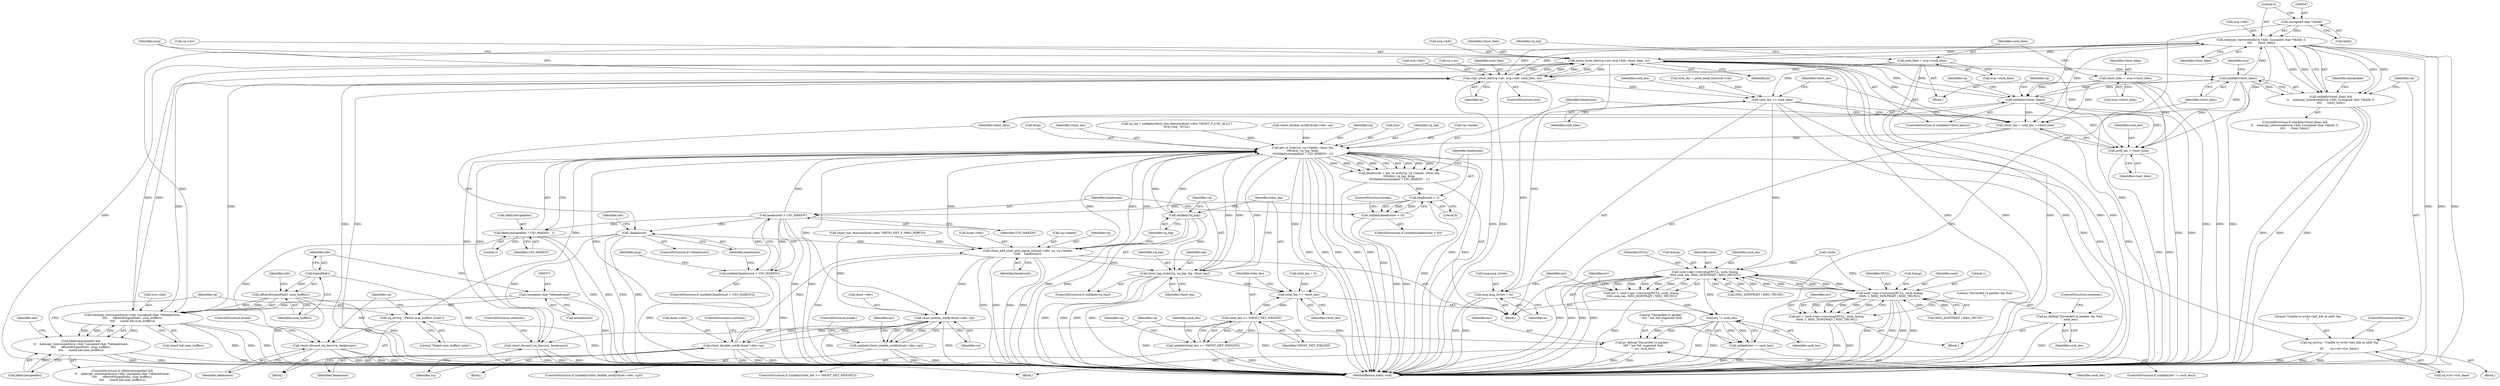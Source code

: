 digraph "0_linux_d8316f3991d207fe32881a9ac20241be8fa2bad0_0@API" {
"1000342" [label="(Call,memcpy_toiovecend(nvq->hdr, (unsigned char *)&hdr, 0,\n\t\t\t\t      vhost_hlen))"];
"1000289" [label="(Call,move_iovec_hdr(vq->iov, nvq->hdr, vhost_hlen, in))"];
"1000299" [label="(Call,copy_iovec_hdr(vq->iov, nvq->hdr, sock_hlen, in))"];
"1000342" [label="(Call,memcpy_toiovecend(nvq->hdr, (unsigned char *)&hdr, 0,\n\t\t\t\t      vhost_hlen))"];
"1000346" [label="(Call,(unsigned char *)&hdr)"];
"1000340" [label="(Call,unlikely(vhost_hlen))"];
"1000287" [label="(Call,unlikely((vhost_hlen)))"];
"1000167" [label="(Call,vhost_hlen = nvq->vhost_hlen)"];
"1000366" [label="(Call,memcpy_toiovecend(nvq->hdr, (unsigned char *)&headcount,\n\t\t\t\t      offsetof(typeof(hdr), num_buffers),\n\t\t\t\t      sizeof hdr.num_buffers))"];
"1000370" [label="(Call,(unsigned char *)&headcount)"];
"1000374" [label="(Call,offsetof(typeof(hdr), num_buffers))"];
"1000375" [label="(Call,typeof(hdr))"];
"1000172" [label="(Call,sock_hlen = nvq->sock_hlen)"];
"1000210" [label="(Call,vhost_len = sock_len + vhost_hlen)"];
"1000217" [label="(Call,get_rx_bufs(vq, vq->heads, vhost_len,\n\t\t\t\t\t&in, vq_log, &log,\n\t\t\t\t\tlikely(mergeable) ? UIO_MAXIOV : 1))"];
"1000215" [label="(Call,headcount = get_rx_bufs(vq, vq->heads, vhost_len,\n\t\t\t\t\t&in, vq_log, &log,\n\t\t\t\t\tlikely(mergeable) ? UIO_MAXIOV : 1))"];
"1000235" [label="(Call,headcount < 0)"];
"1000234" [label="(Call,unlikely(headcount < 0))"];
"1000241" [label="(Call,headcount > UIO_MAXIOV)"];
"1000228" [label="(Call,likely(mergeable) ? UIO_MAXIOV : 1)"];
"1000240" [label="(Call,unlikely(headcount > UIO_MAXIOV))"];
"1000266" [label="(Call,!headcount)"];
"1000334" [label="(Call,vhost_discard_vq_desc(vq, headcount))"];
"1000386" [label="(Call,vhost_discard_vq_desc(vq, headcount))"];
"1000390" [label="(Call,vhost_add_used_and_signal_n(&net->dev, vq, vq->heads,\n\t\t\t\t\t    headcount))"];
"1000271" [label="(Call,vhost_enable_notify(&net->dev, vq))"];
"1000270" [label="(Call,unlikely(vhost_enable_notify(&net->dev, vq)))"];
"1000278" [label="(Call,vhost_disable_notify(&net->dev, vq))"];
"1000403" [label="(Call,vhost_log_write(vq, vq_log, log, vhost_len))"];
"1000408" [label="(Call,total_len += vhost_len)"];
"1000413" [label="(Call,total_len >= VHOST_NET_WEIGHT)"];
"1000412" [label="(Call,unlikely(total_len >= VHOST_NET_WEIGHT))"];
"1000353" [label="(Call,vq_err(vq, \"Unable to write vnet_hdr at addr %p\n\",\n\t\t\t       vq->iov->iov_base))"];
"1000383" [label="(Call,vq_err(vq, \"Failed num_buffers write\"))"];
"1000401" [label="(Call,unlikely(vq_log))"];
"1000212" [label="(Call,sock_len + vhost_hlen)"];
"1000207" [label="(Call,sock_len += sock_hlen)"];
"1000261" [label="(Call,pr_debug(\"Discarded rx packet: len %zd\n\", sock_len))"];
"1000315" [label="(Call,sock->ops->recvmsg(NULL, sock, &msg,\n\t\t\t\t\t sock_len, MSG_DONTWAIT | MSG_TRUNC))"];
"1000252" [label="(Call,sock->ops->recvmsg(NULL, sock, &msg,\n\t\t\t\t\t\t 1, MSG_DONTWAIT | MSG_TRUNC))"];
"1000250" [label="(Call,err = sock->ops->recvmsg(NULL, sock, &msg,\n\t\t\t\t\t\t 1, MSG_DONTWAIT | MSG_TRUNC))"];
"1000313" [label="(Call,err = sock->ops->recvmsg(NULL, sock, &msg,\n\t\t\t\t\t sock_len, MSG_DONTWAIT | MSG_TRUNC))"];
"1000326" [label="(Call,err != sock_len)"];
"1000325" [label="(Call,unlikely(err != sock_len))"];
"1000330" [label="(Call,pr_debug(\"Discarded rx packet: \"\n\t\t\t\t \" len %d, expected %zd\n\", err, sock_len))"];
"1000308" [label="(Call,msg.msg_iovlen = in)"];
"1000339" [label="(Call,unlikely(vhost_hlen) &&\n\t\t    memcpy_toiovecend(nvq->hdr, (unsigned char *)&hdr, 0,\n\t\t\t\t      vhost_hlen))"];
"1000363" [label="(Call,likely(mergeable) &&\n\t\t    memcpy_toiovecend(nvq->hdr, (unsigned char *)&headcount,\n\t\t\t\t      offsetof(typeof(hdr), num_buffers),\n\t\t\t\t      sizeof hdr.num_buffers))"];
"1000414" [label="(Identifier,total_len)"];
"1000340" [label="(Call,unlikely(vhost_hlen))"];
"1000225" [label="(Identifier,vq_log)"];
"1000382" [label="(Block,)"];
"1000276" [label="(Identifier,vq)"];
"1000364" [label="(Call,likely(mergeable))"];
"1000172" [label="(Call,sock_hlen = nvq->sock_hlen)"];
"1000281" [label="(Identifier,net)"];
"1000113" [label="(Block,)"];
"1000178" [label="(Identifier,vq_log)"];
"1000270" [label="(Call,unlikely(vhost_enable_notify(&net->dev, vq)))"];
"1000234" [label="(Call,unlikely(headcount < 0))"];
"1000251" [label="(Identifier,err)"];
"1000314" [label="(Identifier,err)"];
"1000351" [label="(Identifier,vhost_hlen)"];
"1000219" [label="(Call,vq->heads)"];
"1000271" [label="(Call,vhost_enable_notify(&net->dev, vq))"];
"1000334" [label="(Call,vhost_discard_vq_desc(vq, headcount))"];
"1000378" [label="(Call,sizeof hdr.num_buffers)"];
"1000215" [label="(Call,headcount = get_rx_bufs(vq, vq->heads, vhost_len,\n\t\t\t\t\t&in, vq_log, &log,\n\t\t\t\t\tlikely(mergeable) ? UIO_MAXIOV : 1))"];
"1000242" [label="(Identifier,headcount)"];
"1000263" [label="(Identifier,sock_len)"];
"1000407" [label="(Identifier,vhost_len)"];
"1000388" [label="(Identifier,headcount)"];
"1000212" [label="(Call,sock_len + vhost_hlen)"];
"1000253" [label="(Identifier,NULL)"];
"1000355" [label="(Literal,\"Unable to write vnet_hdr at addr %p\n\")"];
"1000403" [label="(Call,vhost_log_write(vq, vq_log, log, vhost_len))"];
"1000262" [label="(Literal,\"Discarded rx packet: len %zd\n\")"];
"1000321" [label="(Call,MSG_DONTWAIT | MSG_TRUNC)"];
"1000226" [label="(Call,&log)"];
"1000384" [label="(Identifier,vq)"];
"1000285" [label="(ControlStructure,break;)"];
"1000377" [label="(Identifier,num_buffers)"];
"1000406" [label="(Identifier,log)"];
"1000320" [label="(Identifier,sock_len)"];
"1000361" [label="(ControlStructure,break;)"];
"1000387" [label="(Identifier,vq)"];
"1000243" [label="(Identifier,UIO_MAXIOV)"];
"1000367" [label="(Call,nvq->hdr)"];
"1000316" [label="(Identifier,NULL)"];
"1000240" [label="(Call,unlikely(headcount > UIO_MAXIOV))"];
"1000309" [label="(Call,msg.msg_iovlen)"];
"1000331" [label="(Literal,\"Discarded rx packet: \"\n\t\t\t\t \" len %d, expected %zd\n\")"];
"1000222" [label="(Identifier,vhost_len)"];
"1000207" [label="(Call,sock_len += sock_hlen)"];
"1000247" [label="(Identifier,msg)"];
"1000279" [label="(Call,&net->dev)"];
"1000362" [label="(ControlStructure,if (likely(mergeable) &&\n\t\t    memcpy_toiovecend(nvq->hdr, (unsigned char *)&headcount,\n\t\t\t\t      offsetof(typeof(hdr), num_buffers),\n\t\t\t\t      sizeof hdr.num_buffers)))"];
"1000289" [label="(Call,move_iovec_hdr(vq->iov, nvq->hdr, vhost_hlen, in))"];
"1000193" [label="(Call,vhost_has_feature(&net->dev, VIRTIO_NET_F_MRG_RXBUF))"];
"1000342" [label="(Call,memcpy_toiovecend(nvq->hdr, (unsigned char *)&hdr, 0,\n\t\t\t\t      vhost_hlen))"];
"1000313" [label="(Call,err = sock->ops->recvmsg(NULL, sock, &msg,\n\t\t\t\t\t sock_len, MSG_DONTWAIT | MSG_TRUNC))"];
"1000216" [label="(Identifier,headcount)"];
"1000372" [label="(Call,&headcount)"];
"1000239" [label="(ControlStructure,if (unlikely(headcount > UIO_MAXIOV)))"];
"1000326" [label="(Call,err != sock_len)"];
"1000415" [label="(Identifier,VHOST_NET_WEIGHT)"];
"1000177" [label="(Call,vq_log = unlikely(vhost_has_feature(&net->dev, VHOST_F_LOG_ALL)) ?\n\t\tvq->log : NULL)"];
"1000168" [label="(Identifier,vhost_hlen)"];
"1000401" [label="(Call,unlikely(vq_log))"];
"1000429" [label="(MethodReturn,static void)"];
"1000375" [label="(Call,typeof(hdr))"];
"1000161" [label="(Call,vhost_disable_notify(&net->dev, vq))"];
"1000356" [label="(Call,vq->iov->iov_base)"];
"1000286" [label="(ControlStructure,if (unlikely((vhost_hlen))))"];
"1000269" [label="(ControlStructure,if (unlikely(vhost_enable_notify(&net->dev, vq))))"];
"1000312" [label="(Identifier,in)"];
"1000370" [label="(Call,(unsigned char *)&headcount)"];
"1000315" [label="(Call,sock->ops->recvmsg(NULL, sock, &msg,\n\t\t\t\t\t sock_len, MSG_DONTWAIT | MSG_TRUNC))"];
"1000267" [label="(Identifier,headcount)"];
"1000338" [label="(ControlStructure,if (unlikely(vhost_hlen) &&\n\t\t    memcpy_toiovecend(nvq->hdr, (unsigned char *)&hdr, 0,\n\t\t\t\t      vhost_hlen)))"];
"1000374" [label="(Call,offsetof(typeof(hdr), num_buffers))"];
"1000408" [label="(Call,total_len += vhost_len)"];
"1000250" [label="(Call,err = sock->ops->recvmsg(NULL, sock, &msg,\n\t\t\t\t\t\t 1, MSG_DONTWAIT | MSG_TRUNC))"];
"1000350" [label="(Literal,0)"];
"1000297" [label="(Identifier,in)"];
"1000328" [label="(Identifier,sock_len)"];
"1000396" [label="(Call,vq->heads)"];
"1000327" [label="(Identifier,err)"];
"1000332" [label="(Identifier,err)"];
"1000278" [label="(Call,vhost_disable_notify(&net->dev, vq))"];
"1000333" [label="(Identifier,sock_len)"];
"1000383" [label="(Call,vq_err(vq, \"Failed num_buffers write\"))"];
"1000206" [label="(Block,)"];
"1000318" [label="(Call,&msg)"];
"1000228" [label="(Call,likely(mergeable) ? UIO_MAXIOV : 1)"];
"1000236" [label="(Identifier,headcount)"];
"1000277" [label="(Block,)"];
"1000411" [label="(ControlStructure,if (unlikely(total_len >= VHOST_NET_WEIGHT)))"];
"1000343" [label="(Call,nvq->hdr)"];
"1000233" [label="(ControlStructure,if (unlikely(headcount < 0)))"];
"1000158" [label="(Call,!sock)"];
"1000363" [label="(Call,likely(mergeable) &&\n\t\t    memcpy_toiovecend(nvq->hdr, (unsigned char *)&headcount,\n\t\t\t\t      offsetof(typeof(hdr), num_buffers),\n\t\t\t\t      sizeof hdr.num_buffers))"];
"1000232" [label="(Literal,1)"];
"1000335" [label="(Identifier,vq)"];
"1000274" [label="(Identifier,net)"];
"1000218" [label="(Identifier,vq)"];
"1000380" [label="(Identifier,hdr)"];
"1000365" [label="(Identifier,mergeable)"];
"1000324" [label="(ControlStructure,if (unlikely(err != sock_len)))"];
"1000266" [label="(Call,!headcount)"];
"1000235" [label="(Call,headcount < 0)"];
"1000325" [label="(Call,unlikely(err != sock_len))"];
"1000308" [label="(Call,msg.msg_iovlen = in)"];
"1000238" [label="(ControlStructure,break;)"];
"1000420" [label="(Identifier,vq)"];
"1000376" [label="(Identifier,hdr)"];
"1000209" [label="(Identifier,sock_hlen)"];
"1000200" [label="(Call,sock_len = peek_head_len(sock->sk))"];
"1000261" [label="(Call,pr_debug(\"Discarded rx packet: len %zd\n\", sock_len))"];
"1000214" [label="(Identifier,vhost_hlen)"];
"1000353" [label="(Call,vq_err(vq, \"Unable to write vnet_hdr at addr %p\n\",\n\t\t\t       vq->iov->iov_base))"];
"1000136" [label="(Call,total_len = 0)"];
"1000307" [label="(Identifier,in)"];
"1000410" [label="(Identifier,vhost_len)"];
"1000264" [label="(ControlStructure,continue;)"];
"1000244" [label="(Block,)"];
"1000229" [label="(Call,likely(mergeable))"];
"1000405" [label="(Identifier,vq_log)"];
"1000348" [label="(Call,&hdr)"];
"1000272" [label="(Call,&net->dev)"];
"1000341" [label="(Identifier,vhost_hlen)"];
"1000339" [label="(Call,unlikely(vhost_hlen) &&\n\t\t    memcpy_toiovecend(nvq->hdr, (unsigned char *)&hdr, 0,\n\t\t\t\t      vhost_hlen))"];
"1000300" [label="(Call,vq->iov)"];
"1000293" [label="(Call,nvq->hdr)"];
"1000389" [label="(ControlStructure,break;)"];
"1000409" [label="(Identifier,total_len)"];
"1000258" [label="(Call,MSG_DONTWAIT | MSG_TRUNC)"];
"1000306" [label="(Identifier,sock_hlen)"];
"1000283" [label="(Identifier,vq)"];
"1000301" [label="(Identifier,vq)"];
"1000241" [label="(Call,headcount > UIO_MAXIOV)"];
"1000346" [label="(Call,(unsigned char *)&hdr)"];
"1000223" [label="(Call,&in)"];
"1000208" [label="(Identifier,sock_len)"];
"1000413" [label="(Call,total_len >= VHOST_NET_WEIGHT)"];
"1000330" [label="(Call,pr_debug(\"Discarded rx packet: \"\n\t\t\t\t \" len %d, expected %zd\n\", err, sock_len))"];
"1000354" [label="(Identifier,vq)"];
"1000211" [label="(Identifier,vhost_len)"];
"1000393" [label="(Identifier,net)"];
"1000329" [label="(Block,)"];
"1000296" [label="(Identifier,vhost_hlen)"];
"1000290" [label="(Call,vq->iov)"];
"1000317" [label="(Identifier,sock)"];
"1000352" [label="(Block,)"];
"1000255" [label="(Call,&msg)"];
"1000231" [label="(Identifier,UIO_MAXIOV)"];
"1000336" [label="(Identifier,headcount)"];
"1000201" [label="(Identifier,sock_len)"];
"1000402" [label="(Identifier,vq_log)"];
"1000291" [label="(Identifier,vq)"];
"1000299" [label="(Call,copy_iovec_hdr(vq->iov, nvq->hdr, sock_hlen, in))"];
"1000399" [label="(Identifier,headcount)"];
"1000310" [label="(Identifier,msg)"];
"1000298" [label="(ControlStructure,else)"];
"1000265" [label="(ControlStructure,if (!headcount))"];
"1000303" [label="(Call,nvq->hdr)"];
"1000412" [label="(Call,unlikely(total_len >= VHOST_NET_WEIGHT))"];
"1000169" [label="(Call,nvq->vhost_hlen)"];
"1000395" [label="(Identifier,vq)"];
"1000404" [label="(Identifier,vq)"];
"1000386" [label="(Call,vhost_discard_vq_desc(vq, headcount))"];
"1000284" [label="(ControlStructure,continue;)"];
"1000390" [label="(Call,vhost_add_used_and_signal_n(&net->dev, vq, vq->heads,\n\t\t\t\t\t    headcount))"];
"1000174" [label="(Call,nvq->sock_hlen)"];
"1000391" [label="(Call,&net->dev)"];
"1000337" [label="(ControlStructure,continue;)"];
"1000210" [label="(Call,vhost_len = sock_len + vhost_hlen)"];
"1000237" [label="(Literal,0)"];
"1000344" [label="(Identifier,nvq)"];
"1000217" [label="(Call,get_rx_bufs(vq, vq->heads, vhost_len,\n\t\t\t\t\t&in, vq_log, &log,\n\t\t\t\t\tlikely(mergeable) ? UIO_MAXIOV : 1))"];
"1000213" [label="(Identifier,sock_len)"];
"1000252" [label="(Call,sock->ops->recvmsg(NULL, sock, &msg,\n\t\t\t\t\t\t 1, MSG_DONTWAIT | MSG_TRUNC))"];
"1000366" [label="(Call,memcpy_toiovecend(nvq->hdr, (unsigned char *)&headcount,\n\t\t\t\t      offsetof(typeof(hdr), num_buffers),\n\t\t\t\t      sizeof hdr.num_buffers))"];
"1000254" [label="(Identifier,sock)"];
"1000257" [label="(Literal,1)"];
"1000385" [label="(Literal,\"Failed num_buffers write\")"];
"1000287" [label="(Call,unlikely((vhost_hlen)))"];
"1000173" [label="(Identifier,sock_hlen)"];
"1000167" [label="(Call,vhost_hlen = nvq->vhost_hlen)"];
"1000400" [label="(ControlStructure,if (unlikely(vq_log)))"];
"1000288" [label="(Identifier,vhost_hlen)"];
"1000342" -> "1000339"  [label="AST: "];
"1000342" -> "1000351"  [label="CFG: "];
"1000343" -> "1000342"  [label="AST: "];
"1000346" -> "1000342"  [label="AST: "];
"1000350" -> "1000342"  [label="AST: "];
"1000351" -> "1000342"  [label="AST: "];
"1000339" -> "1000342"  [label="CFG: "];
"1000342" -> "1000429"  [label="DDG: "];
"1000342" -> "1000429"  [label="DDG: "];
"1000342" -> "1000429"  [label="DDG: "];
"1000342" -> "1000210"  [label="DDG: "];
"1000342" -> "1000212"  [label="DDG: "];
"1000342" -> "1000287"  [label="DDG: "];
"1000342" -> "1000289"  [label="DDG: "];
"1000342" -> "1000299"  [label="DDG: "];
"1000342" -> "1000339"  [label="DDG: "];
"1000342" -> "1000339"  [label="DDG: "];
"1000342" -> "1000339"  [label="DDG: "];
"1000342" -> "1000339"  [label="DDG: "];
"1000289" -> "1000342"  [label="DDG: "];
"1000299" -> "1000342"  [label="DDG: "];
"1000346" -> "1000342"  [label="DDG: "];
"1000340" -> "1000342"  [label="DDG: "];
"1000342" -> "1000366"  [label="DDG: "];
"1000289" -> "1000286"  [label="AST: "];
"1000289" -> "1000297"  [label="CFG: "];
"1000290" -> "1000289"  [label="AST: "];
"1000293" -> "1000289"  [label="AST: "];
"1000296" -> "1000289"  [label="AST: "];
"1000297" -> "1000289"  [label="AST: "];
"1000310" -> "1000289"  [label="CFG: "];
"1000289" -> "1000429"  [label="DDG: "];
"1000289" -> "1000429"  [label="DDG: "];
"1000289" -> "1000429"  [label="DDG: "];
"1000289" -> "1000429"  [label="DDG: "];
"1000289" -> "1000210"  [label="DDG: "];
"1000289" -> "1000212"  [label="DDG: "];
"1000289" -> "1000287"  [label="DDG: "];
"1000299" -> "1000289"  [label="DDG: "];
"1000299" -> "1000289"  [label="DDG: "];
"1000299" -> "1000289"  [label="DDG: "];
"1000366" -> "1000289"  [label="DDG: "];
"1000287" -> "1000289"  [label="DDG: "];
"1000289" -> "1000299"  [label="DDG: "];
"1000289" -> "1000299"  [label="DDG: "];
"1000289" -> "1000299"  [label="DDG: "];
"1000289" -> "1000308"  [label="DDG: "];
"1000289" -> "1000340"  [label="DDG: "];
"1000289" -> "1000366"  [label="DDG: "];
"1000299" -> "1000298"  [label="AST: "];
"1000299" -> "1000307"  [label="CFG: "];
"1000300" -> "1000299"  [label="AST: "];
"1000303" -> "1000299"  [label="AST: "];
"1000306" -> "1000299"  [label="AST: "];
"1000307" -> "1000299"  [label="AST: "];
"1000310" -> "1000299"  [label="CFG: "];
"1000299" -> "1000429"  [label="DDG: "];
"1000299" -> "1000429"  [label="DDG: "];
"1000299" -> "1000429"  [label="DDG: "];
"1000299" -> "1000429"  [label="DDG: "];
"1000299" -> "1000207"  [label="DDG: "];
"1000366" -> "1000299"  [label="DDG: "];
"1000172" -> "1000299"  [label="DDG: "];
"1000299" -> "1000308"  [label="DDG: "];
"1000299" -> "1000366"  [label="DDG: "];
"1000346" -> "1000348"  [label="CFG: "];
"1000347" -> "1000346"  [label="AST: "];
"1000348" -> "1000346"  [label="AST: "];
"1000350" -> "1000346"  [label="CFG: "];
"1000346" -> "1000429"  [label="DDG: "];
"1000340" -> "1000339"  [label="AST: "];
"1000340" -> "1000341"  [label="CFG: "];
"1000341" -> "1000340"  [label="AST: "];
"1000344" -> "1000340"  [label="CFG: "];
"1000339" -> "1000340"  [label="CFG: "];
"1000340" -> "1000429"  [label="DDG: "];
"1000340" -> "1000210"  [label="DDG: "];
"1000340" -> "1000212"  [label="DDG: "];
"1000340" -> "1000287"  [label="DDG: "];
"1000340" -> "1000339"  [label="DDG: "];
"1000287" -> "1000340"  [label="DDG: "];
"1000287" -> "1000286"  [label="AST: "];
"1000287" -> "1000288"  [label="CFG: "];
"1000288" -> "1000287"  [label="AST: "];
"1000291" -> "1000287"  [label="CFG: "];
"1000301" -> "1000287"  [label="CFG: "];
"1000287" -> "1000429"  [label="DDG: "];
"1000287" -> "1000429"  [label="DDG: "];
"1000287" -> "1000210"  [label="DDG: "];
"1000287" -> "1000212"  [label="DDG: "];
"1000167" -> "1000287"  [label="DDG: "];
"1000167" -> "1000113"  [label="AST: "];
"1000167" -> "1000169"  [label="CFG: "];
"1000168" -> "1000167"  [label="AST: "];
"1000169" -> "1000167"  [label="AST: "];
"1000173" -> "1000167"  [label="CFG: "];
"1000167" -> "1000429"  [label="DDG: "];
"1000167" -> "1000429"  [label="DDG: "];
"1000167" -> "1000210"  [label="DDG: "];
"1000167" -> "1000212"  [label="DDG: "];
"1000366" -> "1000363"  [label="AST: "];
"1000366" -> "1000378"  [label="CFG: "];
"1000367" -> "1000366"  [label="AST: "];
"1000370" -> "1000366"  [label="AST: "];
"1000374" -> "1000366"  [label="AST: "];
"1000378" -> "1000366"  [label="AST: "];
"1000363" -> "1000366"  [label="CFG: "];
"1000366" -> "1000429"  [label="DDG: "];
"1000366" -> "1000429"  [label="DDG: "];
"1000366" -> "1000429"  [label="DDG: "];
"1000366" -> "1000363"  [label="DDG: "];
"1000366" -> "1000363"  [label="DDG: "];
"1000366" -> "1000363"  [label="DDG: "];
"1000370" -> "1000366"  [label="DDG: "];
"1000374" -> "1000366"  [label="DDG: "];
"1000374" -> "1000366"  [label="DDG: "];
"1000370" -> "1000372"  [label="CFG: "];
"1000371" -> "1000370"  [label="AST: "];
"1000372" -> "1000370"  [label="AST: "];
"1000376" -> "1000370"  [label="CFG: "];
"1000370" -> "1000429"  [label="DDG: "];
"1000374" -> "1000377"  [label="CFG: "];
"1000375" -> "1000374"  [label="AST: "];
"1000377" -> "1000374"  [label="AST: "];
"1000380" -> "1000374"  [label="CFG: "];
"1000374" -> "1000429"  [label="DDG: "];
"1000374" -> "1000429"  [label="DDG: "];
"1000375" -> "1000374"  [label="DDG: "];
"1000375" -> "1000376"  [label="CFG: "];
"1000376" -> "1000375"  [label="AST: "];
"1000377" -> "1000375"  [label="CFG: "];
"1000375" -> "1000429"  [label="DDG: "];
"1000172" -> "1000113"  [label="AST: "];
"1000172" -> "1000174"  [label="CFG: "];
"1000173" -> "1000172"  [label="AST: "];
"1000174" -> "1000172"  [label="AST: "];
"1000178" -> "1000172"  [label="CFG: "];
"1000172" -> "1000429"  [label="DDG: "];
"1000172" -> "1000429"  [label="DDG: "];
"1000172" -> "1000207"  [label="DDG: "];
"1000210" -> "1000206"  [label="AST: "];
"1000210" -> "1000212"  [label="CFG: "];
"1000211" -> "1000210"  [label="AST: "];
"1000212" -> "1000210"  [label="AST: "];
"1000216" -> "1000210"  [label="CFG: "];
"1000210" -> "1000429"  [label="DDG: "];
"1000207" -> "1000210"  [label="DDG: "];
"1000210" -> "1000217"  [label="DDG: "];
"1000217" -> "1000215"  [label="AST: "];
"1000217" -> "1000228"  [label="CFG: "];
"1000218" -> "1000217"  [label="AST: "];
"1000219" -> "1000217"  [label="AST: "];
"1000222" -> "1000217"  [label="AST: "];
"1000223" -> "1000217"  [label="AST: "];
"1000225" -> "1000217"  [label="AST: "];
"1000226" -> "1000217"  [label="AST: "];
"1000228" -> "1000217"  [label="AST: "];
"1000215" -> "1000217"  [label="CFG: "];
"1000217" -> "1000429"  [label="DDG: "];
"1000217" -> "1000429"  [label="DDG: "];
"1000217" -> "1000429"  [label="DDG: "];
"1000217" -> "1000429"  [label="DDG: "];
"1000217" -> "1000429"  [label="DDG: "];
"1000217" -> "1000429"  [label="DDG: "];
"1000217" -> "1000429"  [label="DDG: "];
"1000217" -> "1000215"  [label="DDG: "];
"1000217" -> "1000215"  [label="DDG: "];
"1000217" -> "1000215"  [label="DDG: "];
"1000217" -> "1000215"  [label="DDG: "];
"1000217" -> "1000215"  [label="DDG: "];
"1000217" -> "1000215"  [label="DDG: "];
"1000217" -> "1000215"  [label="DDG: "];
"1000403" -> "1000217"  [label="DDG: "];
"1000403" -> "1000217"  [label="DDG: "];
"1000161" -> "1000217"  [label="DDG: "];
"1000278" -> "1000217"  [label="DDG: "];
"1000334" -> "1000217"  [label="DDG: "];
"1000390" -> "1000217"  [label="DDG: "];
"1000390" -> "1000217"  [label="DDG: "];
"1000177" -> "1000217"  [label="DDG: "];
"1000401" -> "1000217"  [label="DDG: "];
"1000241" -> "1000217"  [label="DDG: "];
"1000217" -> "1000271"  [label="DDG: "];
"1000217" -> "1000334"  [label="DDG: "];
"1000217" -> "1000353"  [label="DDG: "];
"1000217" -> "1000383"  [label="DDG: "];
"1000217" -> "1000390"  [label="DDG: "];
"1000217" -> "1000390"  [label="DDG: "];
"1000217" -> "1000401"  [label="DDG: "];
"1000217" -> "1000403"  [label="DDG: "];
"1000217" -> "1000408"  [label="DDG: "];
"1000215" -> "1000206"  [label="AST: "];
"1000216" -> "1000215"  [label="AST: "];
"1000236" -> "1000215"  [label="CFG: "];
"1000215" -> "1000429"  [label="DDG: "];
"1000215" -> "1000235"  [label="DDG: "];
"1000235" -> "1000234"  [label="AST: "];
"1000235" -> "1000237"  [label="CFG: "];
"1000236" -> "1000235"  [label="AST: "];
"1000237" -> "1000235"  [label="AST: "];
"1000234" -> "1000235"  [label="CFG: "];
"1000235" -> "1000429"  [label="DDG: "];
"1000235" -> "1000234"  [label="DDG: "];
"1000235" -> "1000234"  [label="DDG: "];
"1000235" -> "1000241"  [label="DDG: "];
"1000234" -> "1000233"  [label="AST: "];
"1000238" -> "1000234"  [label="CFG: "];
"1000242" -> "1000234"  [label="CFG: "];
"1000234" -> "1000429"  [label="DDG: "];
"1000234" -> "1000429"  [label="DDG: "];
"1000241" -> "1000240"  [label="AST: "];
"1000241" -> "1000243"  [label="CFG: "];
"1000242" -> "1000241"  [label="AST: "];
"1000243" -> "1000241"  [label="AST: "];
"1000240" -> "1000241"  [label="CFG: "];
"1000241" -> "1000429"  [label="DDG: "];
"1000241" -> "1000429"  [label="DDG: "];
"1000241" -> "1000228"  [label="DDG: "];
"1000241" -> "1000240"  [label="DDG: "];
"1000241" -> "1000240"  [label="DDG: "];
"1000241" -> "1000266"  [label="DDG: "];
"1000228" -> "1000231"  [label="CFG: "];
"1000228" -> "1000232"  [label="CFG: "];
"1000229" -> "1000228"  [label="AST: "];
"1000231" -> "1000228"  [label="AST: "];
"1000232" -> "1000228"  [label="AST: "];
"1000228" -> "1000429"  [label="DDG: "];
"1000228" -> "1000429"  [label="DDG: "];
"1000240" -> "1000239"  [label="AST: "];
"1000247" -> "1000240"  [label="CFG: "];
"1000267" -> "1000240"  [label="CFG: "];
"1000240" -> "1000429"  [label="DDG: "];
"1000240" -> "1000429"  [label="DDG: "];
"1000266" -> "1000265"  [label="AST: "];
"1000266" -> "1000267"  [label="CFG: "];
"1000267" -> "1000266"  [label="AST: "];
"1000274" -> "1000266"  [label="CFG: "];
"1000288" -> "1000266"  [label="CFG: "];
"1000266" -> "1000429"  [label="DDG: "];
"1000266" -> "1000429"  [label="DDG: "];
"1000266" -> "1000334"  [label="DDG: "];
"1000266" -> "1000386"  [label="DDG: "];
"1000266" -> "1000390"  [label="DDG: "];
"1000334" -> "1000329"  [label="AST: "];
"1000334" -> "1000336"  [label="CFG: "];
"1000335" -> "1000334"  [label="AST: "];
"1000336" -> "1000334"  [label="AST: "];
"1000337" -> "1000334"  [label="CFG: "];
"1000334" -> "1000429"  [label="DDG: "];
"1000334" -> "1000429"  [label="DDG: "];
"1000334" -> "1000429"  [label="DDG: "];
"1000386" -> "1000382"  [label="AST: "];
"1000386" -> "1000388"  [label="CFG: "];
"1000387" -> "1000386"  [label="AST: "];
"1000388" -> "1000386"  [label="AST: "];
"1000389" -> "1000386"  [label="CFG: "];
"1000386" -> "1000429"  [label="DDG: "];
"1000386" -> "1000429"  [label="DDG: "];
"1000386" -> "1000429"  [label="DDG: "];
"1000383" -> "1000386"  [label="DDG: "];
"1000390" -> "1000206"  [label="AST: "];
"1000390" -> "1000399"  [label="CFG: "];
"1000391" -> "1000390"  [label="AST: "];
"1000395" -> "1000390"  [label="AST: "];
"1000396" -> "1000390"  [label="AST: "];
"1000399" -> "1000390"  [label="AST: "];
"1000402" -> "1000390"  [label="CFG: "];
"1000390" -> "1000429"  [label="DDG: "];
"1000390" -> "1000429"  [label="DDG: "];
"1000390" -> "1000429"  [label="DDG: "];
"1000390" -> "1000429"  [label="DDG: "];
"1000390" -> "1000429"  [label="DDG: "];
"1000390" -> "1000271"  [label="DDG: "];
"1000193" -> "1000390"  [label="DDG: "];
"1000278" -> "1000390"  [label="DDG: "];
"1000390" -> "1000403"  [label="DDG: "];
"1000271" -> "1000270"  [label="AST: "];
"1000271" -> "1000276"  [label="CFG: "];
"1000272" -> "1000271"  [label="AST: "];
"1000276" -> "1000271"  [label="AST: "];
"1000270" -> "1000271"  [label="CFG: "];
"1000271" -> "1000429"  [label="DDG: "];
"1000271" -> "1000429"  [label="DDG: "];
"1000271" -> "1000270"  [label="DDG: "];
"1000271" -> "1000270"  [label="DDG: "];
"1000193" -> "1000271"  [label="DDG: "];
"1000278" -> "1000271"  [label="DDG: "];
"1000271" -> "1000278"  [label="DDG: "];
"1000271" -> "1000278"  [label="DDG: "];
"1000270" -> "1000269"  [label="AST: "];
"1000281" -> "1000270"  [label="CFG: "];
"1000285" -> "1000270"  [label="CFG: "];
"1000270" -> "1000429"  [label="DDG: "];
"1000270" -> "1000429"  [label="DDG: "];
"1000278" -> "1000277"  [label="AST: "];
"1000278" -> "1000283"  [label="CFG: "];
"1000279" -> "1000278"  [label="AST: "];
"1000283" -> "1000278"  [label="AST: "];
"1000284" -> "1000278"  [label="CFG: "];
"1000278" -> "1000429"  [label="DDG: "];
"1000278" -> "1000429"  [label="DDG: "];
"1000278" -> "1000429"  [label="DDG: "];
"1000403" -> "1000400"  [label="AST: "];
"1000403" -> "1000407"  [label="CFG: "];
"1000404" -> "1000403"  [label="AST: "];
"1000405" -> "1000403"  [label="AST: "];
"1000406" -> "1000403"  [label="AST: "];
"1000407" -> "1000403"  [label="AST: "];
"1000409" -> "1000403"  [label="CFG: "];
"1000403" -> "1000429"  [label="DDG: "];
"1000403" -> "1000429"  [label="DDG: "];
"1000403" -> "1000429"  [label="DDG: "];
"1000403" -> "1000429"  [label="DDG: "];
"1000401" -> "1000403"  [label="DDG: "];
"1000403" -> "1000408"  [label="DDG: "];
"1000408" -> "1000206"  [label="AST: "];
"1000408" -> "1000410"  [label="CFG: "];
"1000409" -> "1000408"  [label="AST: "];
"1000410" -> "1000408"  [label="AST: "];
"1000414" -> "1000408"  [label="CFG: "];
"1000408" -> "1000429"  [label="DDG: "];
"1000413" -> "1000408"  [label="DDG: "];
"1000136" -> "1000408"  [label="DDG: "];
"1000408" -> "1000413"  [label="DDG: "];
"1000413" -> "1000412"  [label="AST: "];
"1000413" -> "1000415"  [label="CFG: "];
"1000414" -> "1000413"  [label="AST: "];
"1000415" -> "1000413"  [label="AST: "];
"1000412" -> "1000413"  [label="CFG: "];
"1000413" -> "1000429"  [label="DDG: "];
"1000413" -> "1000429"  [label="DDG: "];
"1000413" -> "1000412"  [label="DDG: "];
"1000413" -> "1000412"  [label="DDG: "];
"1000412" -> "1000411"  [label="AST: "];
"1000201" -> "1000412"  [label="CFG: "];
"1000420" -> "1000412"  [label="CFG: "];
"1000412" -> "1000429"  [label="DDG: "];
"1000412" -> "1000429"  [label="DDG: "];
"1000353" -> "1000352"  [label="AST: "];
"1000353" -> "1000356"  [label="CFG: "];
"1000354" -> "1000353"  [label="AST: "];
"1000355" -> "1000353"  [label="AST: "];
"1000356" -> "1000353"  [label="AST: "];
"1000361" -> "1000353"  [label="CFG: "];
"1000353" -> "1000429"  [label="DDG: "];
"1000353" -> "1000429"  [label="DDG: "];
"1000353" -> "1000429"  [label="DDG: "];
"1000383" -> "1000382"  [label="AST: "];
"1000383" -> "1000385"  [label="CFG: "];
"1000384" -> "1000383"  [label="AST: "];
"1000385" -> "1000383"  [label="AST: "];
"1000387" -> "1000383"  [label="CFG: "];
"1000383" -> "1000429"  [label="DDG: "];
"1000401" -> "1000400"  [label="AST: "];
"1000401" -> "1000402"  [label="CFG: "];
"1000402" -> "1000401"  [label="AST: "];
"1000404" -> "1000401"  [label="CFG: "];
"1000409" -> "1000401"  [label="CFG: "];
"1000401" -> "1000429"  [label="DDG: "];
"1000401" -> "1000429"  [label="DDG: "];
"1000212" -> "1000214"  [label="CFG: "];
"1000213" -> "1000212"  [label="AST: "];
"1000214" -> "1000212"  [label="AST: "];
"1000212" -> "1000429"  [label="DDG: "];
"1000212" -> "1000429"  [label="DDG: "];
"1000207" -> "1000212"  [label="DDG: "];
"1000207" -> "1000206"  [label="AST: "];
"1000207" -> "1000209"  [label="CFG: "];
"1000208" -> "1000207"  [label="AST: "];
"1000209" -> "1000207"  [label="AST: "];
"1000211" -> "1000207"  [label="CFG: "];
"1000207" -> "1000429"  [label="DDG: "];
"1000200" -> "1000207"  [label="DDG: "];
"1000207" -> "1000261"  [label="DDG: "];
"1000207" -> "1000315"  [label="DDG: "];
"1000261" -> "1000244"  [label="AST: "];
"1000261" -> "1000263"  [label="CFG: "];
"1000262" -> "1000261"  [label="AST: "];
"1000263" -> "1000261"  [label="AST: "];
"1000264" -> "1000261"  [label="CFG: "];
"1000261" -> "1000429"  [label="DDG: "];
"1000315" -> "1000313"  [label="AST: "];
"1000315" -> "1000321"  [label="CFG: "];
"1000316" -> "1000315"  [label="AST: "];
"1000317" -> "1000315"  [label="AST: "];
"1000318" -> "1000315"  [label="AST: "];
"1000320" -> "1000315"  [label="AST: "];
"1000321" -> "1000315"  [label="AST: "];
"1000313" -> "1000315"  [label="CFG: "];
"1000315" -> "1000429"  [label="DDG: "];
"1000315" -> "1000429"  [label="DDG: "];
"1000315" -> "1000429"  [label="DDG: "];
"1000315" -> "1000429"  [label="DDG: "];
"1000315" -> "1000252"  [label="DDG: "];
"1000315" -> "1000252"  [label="DDG: "];
"1000315" -> "1000252"  [label="DDG: "];
"1000315" -> "1000313"  [label="DDG: "];
"1000315" -> "1000313"  [label="DDG: "];
"1000315" -> "1000313"  [label="DDG: "];
"1000315" -> "1000313"  [label="DDG: "];
"1000315" -> "1000313"  [label="DDG: "];
"1000252" -> "1000315"  [label="DDG: "];
"1000252" -> "1000315"  [label="DDG: "];
"1000252" -> "1000315"  [label="DDG: "];
"1000158" -> "1000315"  [label="DDG: "];
"1000321" -> "1000315"  [label="DDG: "];
"1000321" -> "1000315"  [label="DDG: "];
"1000315" -> "1000326"  [label="DDG: "];
"1000252" -> "1000250"  [label="AST: "];
"1000252" -> "1000258"  [label="CFG: "];
"1000253" -> "1000252"  [label="AST: "];
"1000254" -> "1000252"  [label="AST: "];
"1000255" -> "1000252"  [label="AST: "];
"1000257" -> "1000252"  [label="AST: "];
"1000258" -> "1000252"  [label="AST: "];
"1000250" -> "1000252"  [label="CFG: "];
"1000252" -> "1000429"  [label="DDG: "];
"1000252" -> "1000429"  [label="DDG: "];
"1000252" -> "1000429"  [label="DDG: "];
"1000252" -> "1000429"  [label="DDG: "];
"1000252" -> "1000250"  [label="DDG: "];
"1000252" -> "1000250"  [label="DDG: "];
"1000252" -> "1000250"  [label="DDG: "];
"1000252" -> "1000250"  [label="DDG: "];
"1000252" -> "1000250"  [label="DDG: "];
"1000158" -> "1000252"  [label="DDG: "];
"1000258" -> "1000252"  [label="DDG: "];
"1000258" -> "1000252"  [label="DDG: "];
"1000250" -> "1000244"  [label="AST: "];
"1000251" -> "1000250"  [label="AST: "];
"1000262" -> "1000250"  [label="CFG: "];
"1000250" -> "1000429"  [label="DDG: "];
"1000250" -> "1000429"  [label="DDG: "];
"1000313" -> "1000206"  [label="AST: "];
"1000314" -> "1000313"  [label="AST: "];
"1000327" -> "1000313"  [label="CFG: "];
"1000313" -> "1000429"  [label="DDG: "];
"1000313" -> "1000326"  [label="DDG: "];
"1000326" -> "1000325"  [label="AST: "];
"1000326" -> "1000328"  [label="CFG: "];
"1000327" -> "1000326"  [label="AST: "];
"1000328" -> "1000326"  [label="AST: "];
"1000325" -> "1000326"  [label="CFG: "];
"1000326" -> "1000429"  [label="DDG: "];
"1000326" -> "1000429"  [label="DDG: "];
"1000326" -> "1000325"  [label="DDG: "];
"1000326" -> "1000325"  [label="DDG: "];
"1000326" -> "1000330"  [label="DDG: "];
"1000326" -> "1000330"  [label="DDG: "];
"1000325" -> "1000324"  [label="AST: "];
"1000331" -> "1000325"  [label="CFG: "];
"1000341" -> "1000325"  [label="CFG: "];
"1000325" -> "1000429"  [label="DDG: "];
"1000325" -> "1000429"  [label="DDG: "];
"1000330" -> "1000329"  [label="AST: "];
"1000330" -> "1000333"  [label="CFG: "];
"1000331" -> "1000330"  [label="AST: "];
"1000332" -> "1000330"  [label="AST: "];
"1000333" -> "1000330"  [label="AST: "];
"1000335" -> "1000330"  [label="CFG: "];
"1000330" -> "1000429"  [label="DDG: "];
"1000330" -> "1000429"  [label="DDG: "];
"1000308" -> "1000206"  [label="AST: "];
"1000308" -> "1000312"  [label="CFG: "];
"1000309" -> "1000308"  [label="AST: "];
"1000312" -> "1000308"  [label="AST: "];
"1000314" -> "1000308"  [label="CFG: "];
"1000308" -> "1000429"  [label="DDG: "];
"1000308" -> "1000429"  [label="DDG: "];
"1000339" -> "1000338"  [label="AST: "];
"1000354" -> "1000339"  [label="CFG: "];
"1000365" -> "1000339"  [label="CFG: "];
"1000339" -> "1000429"  [label="DDG: "];
"1000339" -> "1000429"  [label="DDG: "];
"1000339" -> "1000429"  [label="DDG: "];
"1000363" -> "1000362"  [label="AST: "];
"1000363" -> "1000364"  [label="CFG: "];
"1000364" -> "1000363"  [label="AST: "];
"1000384" -> "1000363"  [label="CFG: "];
"1000393" -> "1000363"  [label="CFG: "];
"1000363" -> "1000429"  [label="DDG: "];
"1000363" -> "1000429"  [label="DDG: "];
"1000363" -> "1000429"  [label="DDG: "];
"1000364" -> "1000363"  [label="DDG: "];
}
